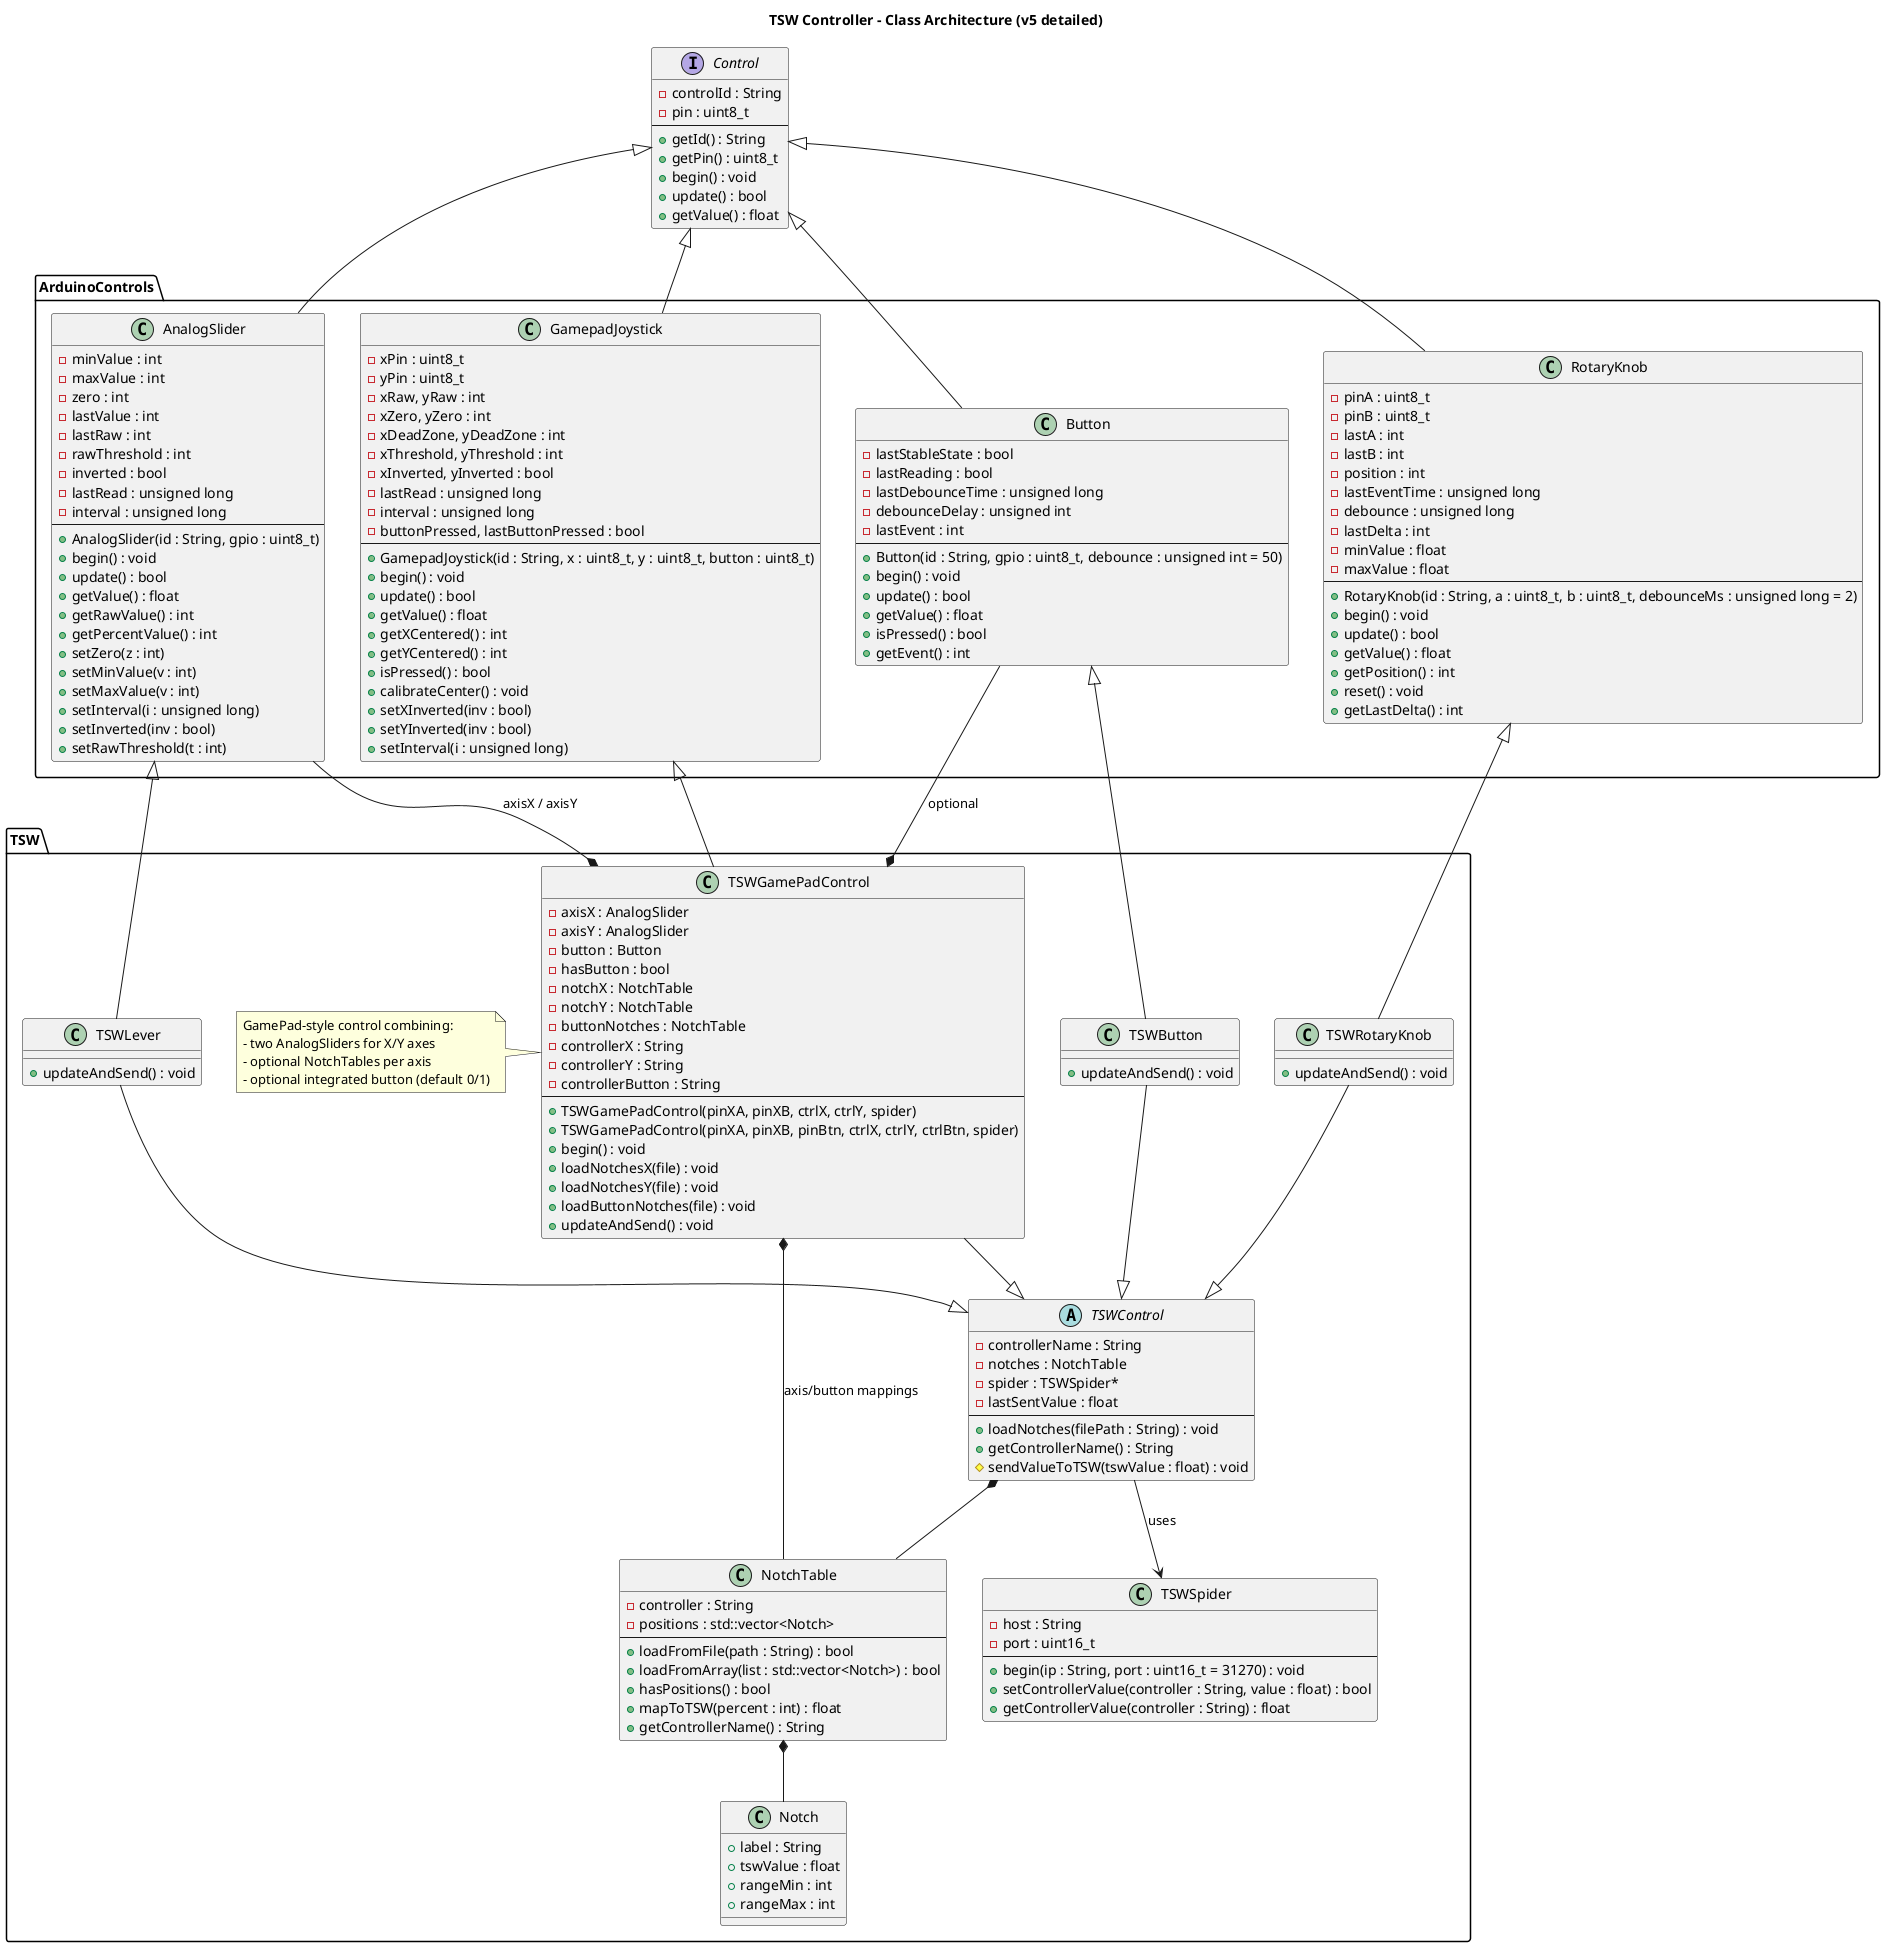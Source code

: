 @startuml
title TSW Controller – Class Architecture (v5 detailed)

/' ========================
   Base Hardware Layer
   ======================== '/

interface Control {
  - controlId : String
  - pin : uint8_t
  --
  + getId() : String
  + getPin() : uint8_t
  + begin() : void
  + update() : bool
  + getValue() : float
}

package ArduinoControls {

class AnalogSlider {
  - minValue : int
  - maxValue : int
  - zero : int
  - lastValue : int
  - lastRaw : int
  - rawThreshold : int
  - inverted : bool
  - lastRead : unsigned long
  - interval : unsigned long
  --
  + AnalogSlider(id : String, gpio : uint8_t)
  + begin() : void
  + update() : bool
  + getValue() : float
  + getRawValue() : int
  + getPercentValue() : int
  + setZero(z : int)
  + setMinValue(v : int)
  + setMaxValue(v : int)
  + setInterval(i : unsigned long)
  + setInverted(inv : bool)
  + setRawThreshold(t : int)
}

class Button {
  - lastStableState : bool
  - lastReading : bool
  - lastDebounceTime : unsigned long
  - debounceDelay : unsigned int
  - lastEvent : int
  --
  + Button(id : String, gpio : uint8_t, debounce : unsigned int = 50)
  + begin() : void
  + update() : bool
  + getValue() : float
  + isPressed() : bool
  + getEvent() : int
}

class RotaryKnob {
  - pinA : uint8_t
  - pinB : uint8_t
  - lastA : int
  - lastB : int
  - position : int
  - lastEventTime : unsigned long
  - debounce : unsigned long
  - lastDelta : int
  - minValue : float
  - maxValue : float
  --
  + RotaryKnob(id : String, a : uint8_t, b : uint8_t, debounceMs : unsigned long = 2)
  + begin() : void
  + update() : bool
  + getValue() : float
  + getPosition() : int
  + reset() : void
  + getLastDelta() : int
}

class GamepadJoystick {
  - xPin : uint8_t
  - yPin : uint8_t
  - xRaw, yRaw : int
  - xZero, yZero : int
  - xDeadZone, yDeadZone : int
  - xThreshold, yThreshold : int
  - xInverted, yInverted : bool
  - lastRead : unsigned long
  - interval : unsigned long
  - buttonPressed, lastButtonPressed : bool
  --
  + GamepadJoystick(id : String, x : uint8_t, y : uint8_t, button : uint8_t)
  + begin() : void
  + update() : bool
  + getValue() : float
  + getXCentered() : int
  + getYCentered() : int
  + isPressed() : bool
  + calibrateCenter() : void
  + setXInverted(inv : bool)
  + setYInverted(inv : bool)
  + setInterval(i : unsigned long)
}
}

package TSW {


/' ========================
   Mapping & Network Layer
   ======================== '/

class Notch {
  + label : String
  + tswValue : float
  + rangeMin : int
  + rangeMax : int
}

class NotchTable {
  - controller : String
  - positions : std::vector<Notch>
  --
  + loadFromFile(path : String) : bool
  + loadFromArray(list : std::vector<Notch>) : bool
  + hasPositions() : bool
  + mapToTSW(percent : int) : float
  + getControllerName() : String
}

class TSWSpider {
  - host : String
  - port : uint16_t
  --
  + begin(ip : String, port : uint16_t = 31270) : void
  + setControllerValue(controller : String, value : float) : bool
  + getControllerValue(controller : String) : float
}



/' ========================
   TSW Application Layer
   ======================== '/

abstract class TSWControl {
  - controllerName : String
  - notches : NotchTable
  - spider : TSWSpider*
  - lastSentValue : float
  --
  + loadNotches(filePath : String) : void
  + getControllerName() : String
  # sendValueToTSW(tswValue : float) : void
}

class TSWLever {
  + updateAndSend() : void
}

class TSWButton {
  + updateAndSend() : void
}

class TSWRotaryKnob {
  + updateAndSend() : void
}

class TSWGamePadControl {
  - axisX : AnalogSlider
  - axisY : AnalogSlider
  - button : Button
  - hasButton : bool
  - notchX : NotchTable
  - notchY : NotchTable
  - buttonNotches : NotchTable
  - controllerX : String
  - controllerY : String
  - controllerButton : String
  --
  + TSWGamePadControl(pinXA, pinXB, ctrlX, ctrlY, spider)
  + TSWGamePadControl(pinXA, pinXB, pinBtn, ctrlX, ctrlY, ctrlBtn, spider)
  + begin() : void
  + loadNotchesX(file) : void
  + loadNotchesY(file) : void
  + loadButtonNotches(file) : void
  + updateAndSend() : void
}
note left of TSWGamePadControl
GamePad-style control combining:
- two AnalogSliders for X/Y axes
- optional NotchTables per axis
- optional integrated button (default 0/1)
end note

}

Control <|-down- AnalogSlider
Control <|-down- Button
Control <|-down- RotaryKnob
Control <|-down- GamepadJoystick


TSWControl <|-up- TSWLever
TSWControl <|-up- TSWButton
TSWControl <|-up- TSWRotaryKnob
TSWControl <|-up- TSWGamePadControl

TSWControl *-down- NotchTable
TSWControl -down-> TSWSpider : uses 

TSWLever -up-|> AnalogSlider
TSWButton -up-|> Button
TSWRotaryKnob -up-|> RotaryKnob
TSWGamePadControl -up-|> GamepadJoystick

TSWGamePadControl *-up- AnalogSlider : axisX / axisY
TSWGamePadControl *-up- Button : optional
TSWGamePadControl *-down- NotchTable : axis/button mappings

NotchTable *-down- Notch

@enduml
